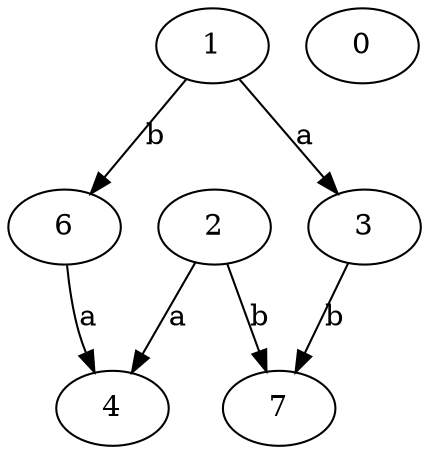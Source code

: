 strict digraph  {
2;
3;
4;
0;
6;
1;
7;
2 -> 4  [label=a];
2 -> 7  [label=b];
3 -> 7  [label=b];
6 -> 4  [label=a];
1 -> 3  [label=a];
1 -> 6  [label=b];
}

